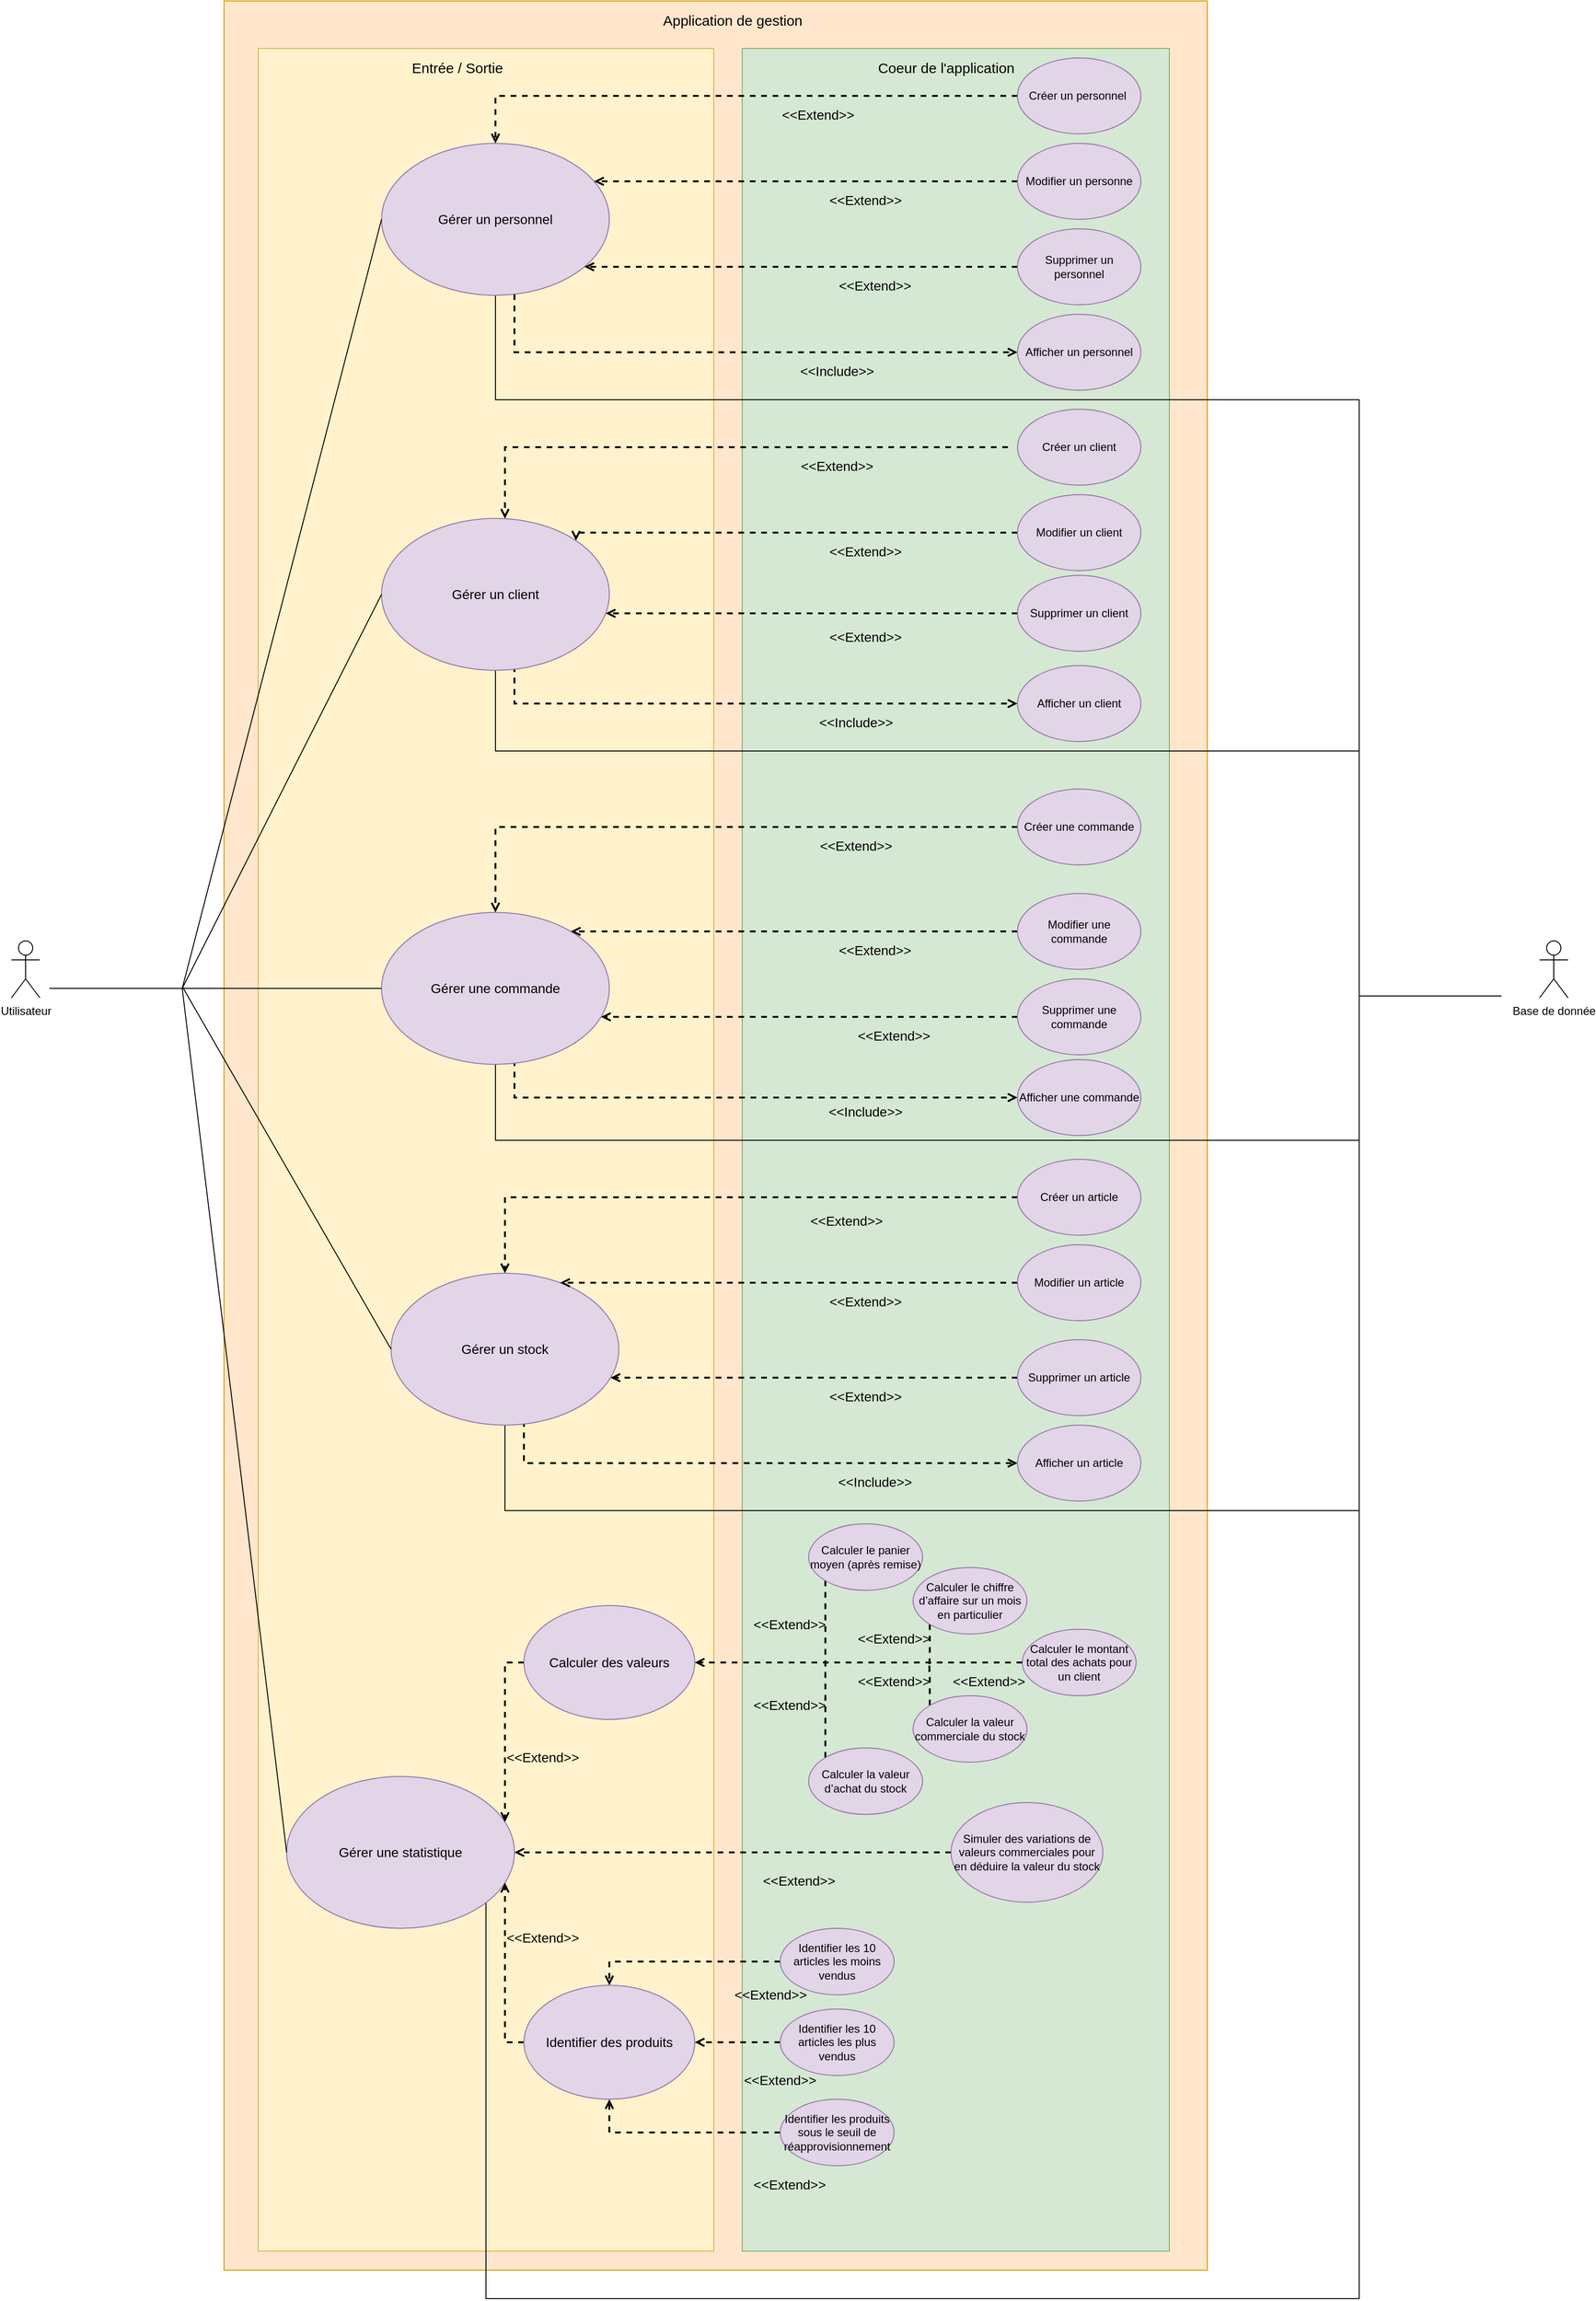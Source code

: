 <mxfile version="13.9.9" type="device"><diagram id="mXmKhh4k6MsNCOm2fM4t" name="Page-1"><mxGraphModel dx="3913" dy="2713" grid="1" gridSize="10" guides="1" tooltips="1" connect="1" arrows="1" fold="1" page="1" pageScale="1" pageWidth="827" pageHeight="1169" math="0" shadow="0"><root><mxCell id="0"/><mxCell id="1" parent="0"/><mxCell id="rpp3kg66Xh98duVElIh1-23" value="Utilisateur" style="shape=umlActor;verticalLabelPosition=bottom;verticalAlign=top;html=1;outlineConnect=0;" vertex="1" parent="1"><mxGeometry x="1130" y="1150" width="30" height="60" as="geometry"/></mxCell><mxCell id="rpp3kg66Xh98duVElIh1-80" value="" style="endArrow=none;html=1;" edge="1" parent="1"><mxGeometry width="50" height="50" relative="1" as="geometry"><mxPoint x="1170" y="1200" as="sourcePoint"/><mxPoint x="1310" y="1200" as="targetPoint"/></mxGeometry></mxCell><mxCell id="rpp3kg66Xh98duVElIh1-83" value="" style="rounded=0;whiteSpace=wrap;html=1;fillColor=#ffe6cc;strokeColor=#d79b00;" vertex="1" parent="1"><mxGeometry x="1354" y="160" width="1036" height="2390" as="geometry"/></mxCell><mxCell id="rpp3kg66Xh98duVElIh1-84" value="" style="rounded=0;whiteSpace=wrap;html=1;fillColor=#fff2cc;strokeColor=#d6b656;" vertex="1" parent="1"><mxGeometry x="1390" y="210" width="480" height="2320" as="geometry"/></mxCell><mxCell id="rpp3kg66Xh98duVElIh1-85" value="" style="rounded=0;whiteSpace=wrap;html=1;fillColor=#d5e8d4;strokeColor=#82b366;" vertex="1" parent="1"><mxGeometry x="1900" y="210" width="450" height="2320" as="geometry"/></mxCell><mxCell id="rpp3kg66Xh98duVElIh1-138" style="edgeStyle=orthogonalEdgeStyle;rounded=0;orthogonalLoop=1;jettySize=auto;html=1;endArrow=none;endFill=0;" edge="1" parent="1" source="rpp3kg66Xh98duVElIh1-89"><mxGeometry relative="1" as="geometry"><mxPoint x="2550" y="1190" as="targetPoint"/><Array as="points"><mxPoint x="1640" y="580"/><mxPoint x="2550" y="580"/></Array></mxGeometry></mxCell><mxCell id="rpp3kg66Xh98duVElIh1-201" style="edgeStyle=orthogonalEdgeStyle;rounded=0;orthogonalLoop=1;jettySize=auto;html=1;entryX=0;entryY=0.5;entryDx=0;entryDy=0;dashed=1;endArrow=open;endFill=0;strokeWidth=2;" edge="1" parent="1" source="rpp3kg66Xh98duVElIh1-89" target="rpp3kg66Xh98duVElIh1-174"><mxGeometry relative="1" as="geometry"><Array as="points"><mxPoint x="1660" y="447"/><mxPoint x="1660" y="530"/></Array></mxGeometry></mxCell><mxCell id="rpp3kg66Xh98duVElIh1-89" value="&lt;span&gt;&lt;font style=&quot;font-size: 14px&quot;&gt;Gérer un personnel&lt;/font&gt;&lt;/span&gt;" style="ellipse;whiteSpace=wrap;html=1;fillColor=#e1d5e7;strokeColor=#9673a6;" vertex="1" parent="1"><mxGeometry x="1520" y="310" width="240" height="160" as="geometry"/></mxCell><mxCell id="rpp3kg66Xh98duVElIh1-189" style="edgeStyle=orthogonalEdgeStyle;rounded=0;orthogonalLoop=1;jettySize=auto;html=1;entryX=0.5;entryY=0;entryDx=0;entryDy=0;endArrow=open;endFill=0;dashed=1;strokeWidth=2;" edge="1" parent="1" source="rpp3kg66Xh98duVElIh1-93" target="rpp3kg66Xh98duVElIh1-89"><mxGeometry relative="1" as="geometry"><Array as="points"><mxPoint x="1640" y="260"/></Array></mxGeometry></mxCell><mxCell id="rpp3kg66Xh98duVElIh1-93" value="Créer un personnel&amp;nbsp;" style="ellipse;whiteSpace=wrap;html=1;fillColor=#e1d5e7;strokeColor=#9673a6;" vertex="1" parent="1"><mxGeometry x="2190" y="220" width="130" height="80" as="geometry"/></mxCell><mxCell id="rpp3kg66Xh98duVElIh1-117" value="Base de donnée" style="shape=umlActor;verticalLabelPosition=bottom;verticalAlign=top;html=1;outlineConnect=0;" vertex="1" parent="1"><mxGeometry x="2740" y="1150" width="30" height="60" as="geometry"/></mxCell><mxCell id="rpp3kg66Xh98duVElIh1-171" style="edgeStyle=orthogonalEdgeStyle;rounded=0;orthogonalLoop=1;jettySize=auto;html=1;endArrow=none;endFill=0;" edge="1" parent="1" source="rpp3kg66Xh98duVElIh1-118"><mxGeometry relative="1" as="geometry"><mxPoint x="2550" y="1200" as="targetPoint"/><Array as="points"><mxPoint x="1630" y="2580"/><mxPoint x="2550" y="2580"/></Array></mxGeometry></mxCell><mxCell id="rpp3kg66Xh98duVElIh1-118" value="&lt;span&gt;&lt;font style=&quot;font-size: 14px&quot;&gt;Gérer une statistique&lt;/font&gt;&lt;/span&gt;" style="ellipse;whiteSpace=wrap;html=1;fillColor=#e1d5e7;strokeColor=#9673a6;" vertex="1" parent="1"><mxGeometry x="1420" y="2030" width="240" height="160" as="geometry"/></mxCell><mxCell id="rpp3kg66Xh98duVElIh1-170" style="edgeStyle=orthogonalEdgeStyle;rounded=0;orthogonalLoop=1;jettySize=auto;html=1;endArrow=none;endFill=0;" edge="1" parent="1" source="rpp3kg66Xh98duVElIh1-119"><mxGeometry relative="1" as="geometry"><mxPoint x="2550" y="1200" as="targetPoint"/><Array as="points"><mxPoint x="1650" y="1750"/><mxPoint x="2550" y="1750"/></Array></mxGeometry></mxCell><mxCell id="rpp3kg66Xh98duVElIh1-222" style="edgeStyle=orthogonalEdgeStyle;rounded=0;orthogonalLoop=1;jettySize=auto;html=1;exitX=1;exitY=1;exitDx=0;exitDy=0;entryX=0;entryY=0.5;entryDx=0;entryDy=0;dashed=1;endArrow=open;endFill=0;strokeWidth=2;" edge="1" parent="1" source="rpp3kg66Xh98duVElIh1-119" target="rpp3kg66Xh98duVElIh1-187"><mxGeometry relative="1" as="geometry"><Array as="points"><mxPoint x="1670" y="1637"/><mxPoint x="1670" y="1700"/></Array></mxGeometry></mxCell><mxCell id="rpp3kg66Xh98duVElIh1-119" value="&lt;span&gt;&lt;font style=&quot;font-size: 14px&quot;&gt;Gérer un stock&lt;/font&gt;&lt;/span&gt;" style="ellipse;whiteSpace=wrap;html=1;fillColor=#e1d5e7;strokeColor=#9673a6;" vertex="1" parent="1"><mxGeometry x="1530" y="1500" width="240" height="160" as="geometry"/></mxCell><mxCell id="rpp3kg66Xh98duVElIh1-135" style="edgeStyle=orthogonalEdgeStyle;rounded=0;orthogonalLoop=1;jettySize=auto;html=1;endArrow=none;endFill=0;" edge="1" parent="1" source="rpp3kg66Xh98duVElIh1-120"><mxGeometry relative="1" as="geometry"><mxPoint x="2550" y="1190" as="targetPoint"/><Array as="points"><mxPoint x="1640" y="950"/><mxPoint x="2550" y="950"/></Array></mxGeometry></mxCell><mxCell id="rpp3kg66Xh98duVElIh1-203" style="edgeStyle=orthogonalEdgeStyle;rounded=0;orthogonalLoop=1;jettySize=auto;html=1;exitX=1;exitY=1;exitDx=0;exitDy=0;entryX=0;entryY=0.5;entryDx=0;entryDy=0;dashed=1;endArrow=open;endFill=0;strokeWidth=2;" edge="1" parent="1" source="rpp3kg66Xh98duVElIh1-120" target="rpp3kg66Xh98duVElIh1-178"><mxGeometry relative="1" as="geometry"><Array as="points"><mxPoint x="1660" y="842"/><mxPoint x="1660" y="900"/></Array></mxGeometry></mxCell><mxCell id="rpp3kg66Xh98duVElIh1-120" value="&lt;span&gt;&lt;font style=&quot;font-size: 14px&quot;&gt;Gérer un client&lt;/font&gt;&lt;/span&gt;" style="ellipse;whiteSpace=wrap;html=1;fillColor=#e1d5e7;strokeColor=#9673a6;" vertex="1" parent="1"><mxGeometry x="1520" y="705" width="240" height="160" as="geometry"/></mxCell><mxCell id="rpp3kg66Xh98duVElIh1-169" style="edgeStyle=orthogonalEdgeStyle;rounded=0;orthogonalLoop=1;jettySize=auto;html=1;endArrow=none;endFill=0;" edge="1" parent="1" source="rpp3kg66Xh98duVElIh1-121"><mxGeometry relative="1" as="geometry"><mxPoint x="2550" y="1190" as="targetPoint"/><Array as="points"><mxPoint x="1640" y="1360"/><mxPoint x="2550" y="1360"/></Array></mxGeometry></mxCell><mxCell id="rpp3kg66Xh98duVElIh1-213" style="edgeStyle=orthogonalEdgeStyle;rounded=0;orthogonalLoop=1;jettySize=auto;html=1;exitX=1;exitY=1;exitDx=0;exitDy=0;dashed=1;endArrow=open;endFill=0;strokeWidth=2;" edge="1" parent="1" source="rpp3kg66Xh98duVElIh1-121" target="rpp3kg66Xh98duVElIh1-182"><mxGeometry relative="1" as="geometry"><Array as="points"><mxPoint x="1660" y="1257"/><mxPoint x="1660" y="1315"/></Array></mxGeometry></mxCell><mxCell id="rpp3kg66Xh98duVElIh1-121" value="&lt;span&gt;&lt;font style=&quot;font-size: 14px&quot;&gt;Gérer une commande&lt;/font&gt;&lt;/span&gt;" style="ellipse;whiteSpace=wrap;html=1;fillColor=#e1d5e7;strokeColor=#9673a6;" vertex="1" parent="1"><mxGeometry x="1520" y="1120" width="240" height="160" as="geometry"/></mxCell><mxCell id="rpp3kg66Xh98duVElIh1-122" value="" style="endArrow=none;html=1;entryX=0;entryY=0.5;entryDx=0;entryDy=0;" edge="1" parent="1" target="rpp3kg66Xh98duVElIh1-118"><mxGeometry width="50" height="50" relative="1" as="geometry"><mxPoint x="1310" y="1200" as="sourcePoint"/><mxPoint x="1320" y="1337.5" as="targetPoint"/></mxGeometry></mxCell><mxCell id="rpp3kg66Xh98duVElIh1-123" value="" style="endArrow=none;html=1;entryX=0;entryY=0.5;entryDx=0;entryDy=0;" edge="1" parent="1" target="rpp3kg66Xh98duVElIh1-119"><mxGeometry width="50" height="50" relative="1" as="geometry"><mxPoint x="1310" y="1198" as="sourcePoint"/><mxPoint x="1490" y="1242.5" as="targetPoint"/></mxGeometry></mxCell><mxCell id="rpp3kg66Xh98duVElIh1-124" value="" style="endArrow=none;html=1;entryX=0;entryY=0.5;entryDx=0;entryDy=0;" edge="1" parent="1" target="rpp3kg66Xh98duVElIh1-121"><mxGeometry width="50" height="50" relative="1" as="geometry"><mxPoint x="1310" y="1200" as="sourcePoint"/><mxPoint x="1595" y="1202" as="targetPoint"/></mxGeometry></mxCell><mxCell id="rpp3kg66Xh98duVElIh1-125" value="" style="endArrow=none;html=1;entryX=0;entryY=0.5;entryDx=0;entryDy=0;" edge="1" parent="1" target="rpp3kg66Xh98duVElIh1-120"><mxGeometry width="50" height="50" relative="1" as="geometry"><mxPoint x="1310" y="1200" as="sourcePoint"/><mxPoint x="1640" y="952.5" as="targetPoint"/></mxGeometry></mxCell><mxCell id="rpp3kg66Xh98duVElIh1-126" value="" style="endArrow=none;html=1;entryX=0;entryY=0.5;entryDx=0;entryDy=0;" edge="1" parent="1" target="rpp3kg66Xh98duVElIh1-89"><mxGeometry width="50" height="50" relative="1" as="geometry"><mxPoint x="1310" y="1200" as="sourcePoint"/><mxPoint x="1570" y="675" as="targetPoint"/></mxGeometry></mxCell><mxCell id="rpp3kg66Xh98duVElIh1-127" value="&lt;font style=&quot;font-size: 15px&quot;&gt;Application de gestion&lt;/font&gt;" style="text;html=1;strokeColor=none;fillColor=none;align=center;verticalAlign=middle;whiteSpace=wrap;rounded=0;" vertex="1" parent="1"><mxGeometry x="1810" y="170" width="160" height="20" as="geometry"/></mxCell><mxCell id="rpp3kg66Xh98duVElIh1-129" value="" style="endArrow=none;html=1;" edge="1" parent="1"><mxGeometry width="50" height="50" relative="1" as="geometry"><mxPoint x="2550" y="1208" as="sourcePoint"/><mxPoint x="2700" y="1208" as="targetPoint"/><Array as="points"><mxPoint x="2640" y="1208"/></Array></mxGeometry></mxCell><mxCell id="rpp3kg66Xh98duVElIh1-237" style="edgeStyle=orthogonalEdgeStyle;rounded=0;orthogonalLoop=1;jettySize=auto;html=1;exitX=0;exitY=1;exitDx=0;exitDy=0;dashed=1;endArrow=none;endFill=0;strokeWidth=2;" edge="1" parent="1" source="rpp3kg66Xh98duVElIh1-160"><mxGeometry relative="1" as="geometry"><mxPoint x="2097" y="1920.0" as="targetPoint"/></mxGeometry></mxCell><mxCell id="rpp3kg66Xh98duVElIh1-160" value="Calculer le chiffre d’affaire sur un mois en particulier&lt;br/&gt;" style="ellipse;whiteSpace=wrap;html=1;fillColor=#e1d5e7;strokeColor=#9673a6;" vertex="1" parent="1"><mxGeometry x="2080" y="1810" width="120" height="70" as="geometry"/></mxCell><mxCell id="rpp3kg66Xh98duVElIh1-234" style="edgeStyle=orthogonalEdgeStyle;rounded=0;orthogonalLoop=1;jettySize=auto;html=1;exitX=0;exitY=1;exitDx=0;exitDy=0;dashed=1;endArrow=none;endFill=0;strokeWidth=2;" edge="1" parent="1" source="rpp3kg66Xh98duVElIh1-161"><mxGeometry relative="1" as="geometry"><mxPoint x="1987.588" y="1920.0" as="targetPoint"/></mxGeometry></mxCell><mxCell id="rpp3kg66Xh98duVElIh1-161" value="Calculer le panier moyen (après remise)&lt;br/&gt;" style="ellipse;whiteSpace=wrap;html=1;fillColor=#e1d5e7;strokeColor=#9673a6;" vertex="1" parent="1"><mxGeometry x="1970" y="1764" width="120" height="70" as="geometry"/></mxCell><mxCell id="rpp3kg66Xh98duVElIh1-247" style="edgeStyle=orthogonalEdgeStyle;rounded=0;orthogonalLoop=1;jettySize=auto;html=1;exitX=0;exitY=0.5;exitDx=0;exitDy=0;dashed=1;endArrow=open;endFill=0;strokeWidth=2;" edge="1" parent="1" source="rpp3kg66Xh98duVElIh1-162" target="rpp3kg66Xh98duVElIh1-228"><mxGeometry relative="1" as="geometry"><Array as="points"><mxPoint x="1760" y="2405"/></Array></mxGeometry></mxCell><mxCell id="rpp3kg66Xh98duVElIh1-162" value="Identifier les produits sous le seuil de réapprovisionnement" style="ellipse;whiteSpace=wrap;html=1;fillColor=#e1d5e7;strokeColor=#9673a6;" vertex="1" parent="1"><mxGeometry x="1940" y="2370" width="120" height="70" as="geometry"/></mxCell><mxCell id="rpp3kg66Xh98duVElIh1-163" value="Calculer le montant total des achats pour un client&lt;br/&gt;" style="ellipse;whiteSpace=wrap;html=1;fillColor=#e1d5e7;strokeColor=#9673a6;" vertex="1" parent="1"><mxGeometry x="2195" y="1875" width="120" height="70" as="geometry"/></mxCell><mxCell id="rpp3kg66Xh98duVElIh1-246" style="edgeStyle=orthogonalEdgeStyle;rounded=0;orthogonalLoop=1;jettySize=auto;html=1;exitX=0;exitY=0.5;exitDx=0;exitDy=0;entryX=1;entryY=0.5;entryDx=0;entryDy=0;dashed=1;endArrow=open;endFill=0;strokeWidth=2;" edge="1" parent="1" source="rpp3kg66Xh98duVElIh1-164" target="rpp3kg66Xh98duVElIh1-228"><mxGeometry relative="1" as="geometry"><Array as="points"><mxPoint x="1920" y="2310"/><mxPoint x="1920" y="2310"/></Array></mxGeometry></mxCell><mxCell id="rpp3kg66Xh98duVElIh1-164" value="Identifier les 10 articles les plus vendus" style="ellipse;whiteSpace=wrap;html=1;fillColor=#e1d5e7;strokeColor=#9673a6;" vertex="1" parent="1"><mxGeometry x="1940" y="2275" width="120" height="70" as="geometry"/></mxCell><mxCell id="rpp3kg66Xh98duVElIh1-245" style="edgeStyle=orthogonalEdgeStyle;rounded=0;orthogonalLoop=1;jettySize=auto;html=1;dashed=1;endArrow=open;endFill=0;strokeWidth=2;" edge="1" parent="1" source="rpp3kg66Xh98duVElIh1-165" target="rpp3kg66Xh98duVElIh1-228"><mxGeometry relative="1" as="geometry"><Array as="points"><mxPoint x="1760" y="2225"/></Array></mxGeometry></mxCell><mxCell id="rpp3kg66Xh98duVElIh1-165" value="Identifier les 10 articles les moins vendus&lt;br/&gt;" style="ellipse;whiteSpace=wrap;html=1;fillColor=#e1d5e7;strokeColor=#9673a6;" vertex="1" parent="1"><mxGeometry x="1940" y="2190" width="120" height="70" as="geometry"/></mxCell><mxCell id="rpp3kg66Xh98duVElIh1-236" style="edgeStyle=orthogonalEdgeStyle;rounded=0;orthogonalLoop=1;jettySize=auto;html=1;exitX=0;exitY=0;exitDx=0;exitDy=0;dashed=1;endArrow=none;endFill=0;strokeWidth=2;" edge="1" parent="1" source="rpp3kg66Xh98duVElIh1-166"><mxGeometry relative="1" as="geometry"><mxPoint x="2097" y="1910.0" as="targetPoint"/></mxGeometry></mxCell><mxCell id="rpp3kg66Xh98duVElIh1-166" value="Calculer la valeur commerciale du stock&lt;br/&gt;" style="ellipse;whiteSpace=wrap;html=1;fillColor=#e1d5e7;strokeColor=#9673a6;" vertex="1" parent="1"><mxGeometry x="2080" y="1945" width="120" height="70" as="geometry"/></mxCell><mxCell id="rpp3kg66Xh98duVElIh1-235" style="edgeStyle=orthogonalEdgeStyle;rounded=0;orthogonalLoop=1;jettySize=auto;html=1;exitX=0;exitY=0;exitDx=0;exitDy=0;dashed=1;endArrow=none;endFill=0;strokeWidth=2;" edge="1" parent="1" source="rpp3kg66Xh98duVElIh1-167"><mxGeometry relative="1" as="geometry"><mxPoint x="1987.588" y="1910.0" as="targetPoint"/></mxGeometry></mxCell><mxCell id="rpp3kg66Xh98duVElIh1-167" value="Calculer la valeur d’achat du stock" style="ellipse;whiteSpace=wrap;html=1;fillColor=#e1d5e7;strokeColor=#9673a6;" vertex="1" parent="1"><mxGeometry x="1970" y="2000" width="120" height="70" as="geometry"/></mxCell><mxCell id="rpp3kg66Xh98duVElIh1-229" style="edgeStyle=orthogonalEdgeStyle;rounded=0;orthogonalLoop=1;jettySize=auto;html=1;entryX=1;entryY=0.5;entryDx=0;entryDy=0;dashed=1;endArrow=open;endFill=0;strokeWidth=2;" edge="1" parent="1" source="rpp3kg66Xh98duVElIh1-168" target="rpp3kg66Xh98duVElIh1-118"><mxGeometry relative="1" as="geometry"><Array as="points"><mxPoint x="2010" y="2110"/><mxPoint x="2010" y="2110"/></Array></mxGeometry></mxCell><mxCell id="rpp3kg66Xh98duVElIh1-168" value="Simuler des variations de valeurs commerciales pour en déduire la valeur du stock" style="ellipse;whiteSpace=wrap;html=1;fillColor=#e1d5e7;strokeColor=#9673a6;" vertex="1" parent="1"><mxGeometry x="2120" y="2057.5" width="160" height="105" as="geometry"/></mxCell><mxCell id="rpp3kg66Xh98duVElIh1-190" style="edgeStyle=orthogonalEdgeStyle;rounded=0;orthogonalLoop=1;jettySize=auto;html=1;exitX=0;exitY=0.5;exitDx=0;exitDy=0;endArrow=open;endFill=0;dashed=1;strokeWidth=2;" edge="1" parent="1" source="rpp3kg66Xh98duVElIh1-172" target="rpp3kg66Xh98duVElIh1-89"><mxGeometry relative="1" as="geometry"><Array as="points"><mxPoint x="1850" y="350"/><mxPoint x="1850" y="350"/></Array></mxGeometry></mxCell><mxCell id="rpp3kg66Xh98duVElIh1-172" value="Modifier un personne" style="ellipse;whiteSpace=wrap;html=1;fillColor=#e1d5e7;strokeColor=#9673a6;" vertex="1" parent="1"><mxGeometry x="2190" y="310" width="130" height="80" as="geometry"/></mxCell><mxCell id="rpp3kg66Xh98duVElIh1-191" style="edgeStyle=orthogonalEdgeStyle;rounded=0;orthogonalLoop=1;jettySize=auto;html=1;endArrow=open;endFill=0;dashed=1;strokeWidth=2;" edge="1" parent="1" source="rpp3kg66Xh98duVElIh1-173" target="rpp3kg66Xh98duVElIh1-89"><mxGeometry relative="1" as="geometry"><Array as="points"><mxPoint x="1860" y="440"/><mxPoint x="1860" y="440"/></Array></mxGeometry></mxCell><mxCell id="rpp3kg66Xh98duVElIh1-173" value="Supprimer un personnel" style="ellipse;whiteSpace=wrap;html=1;fillColor=#e1d5e7;strokeColor=#9673a6;" vertex="1" parent="1"><mxGeometry x="2190" y="400" width="130" height="80" as="geometry"/></mxCell><mxCell id="rpp3kg66Xh98duVElIh1-174" value="Afficher un personnel" style="ellipse;whiteSpace=wrap;html=1;fillColor=#e1d5e7;strokeColor=#9673a6;" vertex="1" parent="1"><mxGeometry x="2190" y="490" width="130" height="80" as="geometry"/></mxCell><mxCell id="rpp3kg66Xh98duVElIh1-175" value="Créer un client" style="ellipse;whiteSpace=wrap;html=1;fillColor=#e1d5e7;strokeColor=#9673a6;" vertex="1" parent="1"><mxGeometry x="2190" y="590" width="130" height="80" as="geometry"/></mxCell><mxCell id="rpp3kg66Xh98duVElIh1-200" style="edgeStyle=orthogonalEdgeStyle;rounded=0;orthogonalLoop=1;jettySize=auto;html=1;entryX=1;entryY=0;entryDx=0;entryDy=0;dashed=1;endArrow=open;endFill=0;strokeWidth=2;" edge="1" parent="1" source="rpp3kg66Xh98duVElIh1-176" target="rpp3kg66Xh98duVElIh1-120"><mxGeometry relative="1" as="geometry"><Array as="points"><mxPoint x="1725" y="720"/></Array></mxGeometry></mxCell><mxCell id="rpp3kg66Xh98duVElIh1-176" value="Modifier un client" style="ellipse;whiteSpace=wrap;html=1;fillColor=#e1d5e7;strokeColor=#9673a6;" vertex="1" parent="1"><mxGeometry x="2190" y="680" width="130" height="80" as="geometry"/></mxCell><mxCell id="rpp3kg66Xh98duVElIh1-202" style="edgeStyle=orthogonalEdgeStyle;rounded=0;orthogonalLoop=1;jettySize=auto;html=1;dashed=1;endArrow=open;endFill=0;strokeWidth=2;" edge="1" parent="1" source="rpp3kg66Xh98duVElIh1-177" target="rpp3kg66Xh98duVElIh1-120"><mxGeometry relative="1" as="geometry"><Array as="points"><mxPoint x="1870" y="805"/><mxPoint x="1870" y="805"/></Array></mxGeometry></mxCell><mxCell id="rpp3kg66Xh98duVElIh1-177" value="Supprimer un client" style="ellipse;whiteSpace=wrap;html=1;fillColor=#e1d5e7;strokeColor=#9673a6;" vertex="1" parent="1"><mxGeometry x="2190" y="765" width="130" height="80" as="geometry"/></mxCell><mxCell id="rpp3kg66Xh98duVElIh1-178" value="Afficher un client" style="ellipse;whiteSpace=wrap;html=1;fillColor=#e1d5e7;strokeColor=#9673a6;" vertex="1" parent="1"><mxGeometry x="2190" y="860" width="130" height="80" as="geometry"/></mxCell><mxCell id="rpp3kg66Xh98duVElIh1-210" style="edgeStyle=orthogonalEdgeStyle;rounded=0;orthogonalLoop=1;jettySize=auto;html=1;exitX=0;exitY=0.5;exitDx=0;exitDy=0;dashed=1;endArrow=open;endFill=0;strokeWidth=2;" edge="1" parent="1" source="rpp3kg66Xh98duVElIh1-179" target="rpp3kg66Xh98duVElIh1-121"><mxGeometry relative="1" as="geometry"/></mxCell><mxCell id="rpp3kg66Xh98duVElIh1-179" value="Créer une commande" style="ellipse;whiteSpace=wrap;html=1;fillColor=#e1d5e7;strokeColor=#9673a6;" vertex="1" parent="1"><mxGeometry x="2190" y="990" width="130" height="80" as="geometry"/></mxCell><mxCell id="rpp3kg66Xh98duVElIh1-211" style="edgeStyle=orthogonalEdgeStyle;rounded=0;orthogonalLoop=1;jettySize=auto;html=1;exitX=0;exitY=0.5;exitDx=0;exitDy=0;dashed=1;endArrow=open;endFill=0;strokeWidth=2;" edge="1" parent="1" source="rpp3kg66Xh98duVElIh1-180" target="rpp3kg66Xh98duVElIh1-121"><mxGeometry relative="1" as="geometry"><Array as="points"><mxPoint x="1720" y="1140"/><mxPoint x="1720" y="1140"/></Array></mxGeometry></mxCell><mxCell id="rpp3kg66Xh98duVElIh1-180" value="Modifier une commande" style="ellipse;whiteSpace=wrap;html=1;fillColor=#e1d5e7;strokeColor=#9673a6;" vertex="1" parent="1"><mxGeometry x="2190" y="1100" width="130" height="80" as="geometry"/></mxCell><mxCell id="rpp3kg66Xh98duVElIh1-212" style="edgeStyle=orthogonalEdgeStyle;rounded=0;orthogonalLoop=1;jettySize=auto;html=1;exitX=0;exitY=0.5;exitDx=0;exitDy=0;dashed=1;endArrow=open;endFill=0;strokeWidth=2;" edge="1" parent="1" source="rpp3kg66Xh98duVElIh1-181" target="rpp3kg66Xh98duVElIh1-121"><mxGeometry relative="1" as="geometry"><Array as="points"><mxPoint x="1870" y="1230"/><mxPoint x="1870" y="1230"/></Array></mxGeometry></mxCell><mxCell id="rpp3kg66Xh98duVElIh1-181" value="Supprimer une commande" style="ellipse;whiteSpace=wrap;html=1;fillColor=#e1d5e7;strokeColor=#9673a6;" vertex="1" parent="1"><mxGeometry x="2190" y="1190" width="130" height="80" as="geometry"/></mxCell><mxCell id="rpp3kg66Xh98duVElIh1-182" value="Afficher une commande" style="ellipse;whiteSpace=wrap;html=1;fillColor=#e1d5e7;strokeColor=#9673a6;" vertex="1" parent="1"><mxGeometry x="2190" y="1275" width="130" height="80" as="geometry"/></mxCell><mxCell id="rpp3kg66Xh98duVElIh1-218" style="edgeStyle=orthogonalEdgeStyle;rounded=0;orthogonalLoop=1;jettySize=auto;html=1;exitX=0;exitY=0.5;exitDx=0;exitDy=0;dashed=1;endArrow=open;endFill=0;strokeWidth=2;" edge="1" parent="1" source="rpp3kg66Xh98duVElIh1-184" target="rpp3kg66Xh98duVElIh1-119"><mxGeometry relative="1" as="geometry"/></mxCell><mxCell id="rpp3kg66Xh98duVElIh1-184" value="Créer un article" style="ellipse;whiteSpace=wrap;html=1;fillColor=#e1d5e7;strokeColor=#9673a6;" vertex="1" parent="1"><mxGeometry x="2190" y="1380" width="130" height="80" as="geometry"/></mxCell><mxCell id="rpp3kg66Xh98duVElIh1-219" style="edgeStyle=orthogonalEdgeStyle;rounded=0;orthogonalLoop=1;jettySize=auto;html=1;exitX=0;exitY=0.5;exitDx=0;exitDy=0;dashed=1;endArrow=open;endFill=0;strokeWidth=2;" edge="1" parent="1" source="rpp3kg66Xh98duVElIh1-185" target="rpp3kg66Xh98duVElIh1-119"><mxGeometry relative="1" as="geometry"><Array as="points"><mxPoint x="1880" y="1510"/><mxPoint x="1880" y="1510"/></Array></mxGeometry></mxCell><mxCell id="rpp3kg66Xh98duVElIh1-185" value="Modifier un article" style="ellipse;whiteSpace=wrap;html=1;fillColor=#e1d5e7;strokeColor=#9673a6;" vertex="1" parent="1"><mxGeometry x="2190" y="1470" width="130" height="80" as="geometry"/></mxCell><mxCell id="rpp3kg66Xh98duVElIh1-220" style="edgeStyle=orthogonalEdgeStyle;rounded=0;orthogonalLoop=1;jettySize=auto;html=1;exitX=0;exitY=0.5;exitDx=0;exitDy=0;dashed=1;endArrow=open;endFill=0;strokeWidth=2;" edge="1" parent="1" source="rpp3kg66Xh98duVElIh1-186" target="rpp3kg66Xh98duVElIh1-119"><mxGeometry relative="1" as="geometry"><Array as="points"><mxPoint x="1870" y="1610"/><mxPoint x="1870" y="1610"/></Array></mxGeometry></mxCell><mxCell id="rpp3kg66Xh98duVElIh1-186" value="Supprimer un article" style="ellipse;whiteSpace=wrap;html=1;fillColor=#e1d5e7;strokeColor=#9673a6;" vertex="1" parent="1"><mxGeometry x="2190" y="1570" width="130" height="80" as="geometry"/></mxCell><mxCell id="rpp3kg66Xh98duVElIh1-187" value="Afficher un article" style="ellipse;whiteSpace=wrap;html=1;fillColor=#e1d5e7;strokeColor=#9673a6;" vertex="1" parent="1"><mxGeometry x="2190" y="1660" width="130" height="80" as="geometry"/></mxCell><mxCell id="rpp3kg66Xh98duVElIh1-193" value="&lt;font style=&quot;font-size: 14px&quot;&gt;&amp;lt;&amp;lt;Extend&amp;gt;&amp;gt;&lt;/font&gt;" style="text;html=1;strokeColor=none;fillColor=none;align=center;verticalAlign=middle;whiteSpace=wrap;rounded=0;" vertex="1" parent="1"><mxGeometry x="1960" y="270" width="40" height="20" as="geometry"/></mxCell><mxCell id="rpp3kg66Xh98duVElIh1-195" value="&lt;font style=&quot;font-size: 14px&quot;&gt;&amp;lt;&amp;lt;Extend&amp;gt;&amp;gt;&lt;/font&gt;" style="text;html=1;strokeColor=none;fillColor=none;align=center;verticalAlign=middle;whiteSpace=wrap;rounded=0;" vertex="1" parent="1"><mxGeometry x="2010" y="360" width="40" height="20" as="geometry"/></mxCell><mxCell id="rpp3kg66Xh98duVElIh1-196" value="&lt;font style=&quot;font-size: 14px&quot;&gt;&amp;lt;&amp;lt;Extend&amp;gt;&amp;gt;&lt;/font&gt;" style="text;html=1;strokeColor=none;fillColor=none;align=center;verticalAlign=middle;whiteSpace=wrap;rounded=0;" vertex="1" parent="1"><mxGeometry x="2020" y="450" width="40" height="20" as="geometry"/></mxCell><mxCell id="rpp3kg66Xh98duVElIh1-197" value="&lt;font style=&quot;font-size: 14px&quot;&gt;&amp;lt;&amp;lt;Include&amp;gt;&amp;gt;&lt;/font&gt;" style="text;html=1;strokeColor=none;fillColor=none;align=center;verticalAlign=middle;whiteSpace=wrap;rounded=0;" vertex="1" parent="1"><mxGeometry x="1980" y="540" width="40" height="20" as="geometry"/></mxCell><mxCell id="rpp3kg66Xh98duVElIh1-198" style="edgeStyle=orthogonalEdgeStyle;rounded=0;orthogonalLoop=1;jettySize=auto;html=1;endArrow=open;endFill=0;dashed=1;strokeWidth=2;" edge="1" parent="1" target="rpp3kg66Xh98duVElIh1-120"><mxGeometry relative="1" as="geometry"><mxPoint x="2180" y="630.0" as="sourcePoint"/><mxPoint x="1630" y="680" as="targetPoint"/><Array as="points"><mxPoint x="1650" y="630"/></Array></mxGeometry></mxCell><mxCell id="rpp3kg66Xh98duVElIh1-204" value="&lt;font style=&quot;font-size: 14px&quot;&gt;&amp;lt;&amp;lt;Include&amp;gt;&amp;gt;&lt;/font&gt;" style="text;html=1;strokeColor=none;fillColor=none;align=center;verticalAlign=middle;whiteSpace=wrap;rounded=0;" vertex="1" parent="1"><mxGeometry x="2000" y="910" width="40" height="20" as="geometry"/></mxCell><mxCell id="rpp3kg66Xh98duVElIh1-206" value="&lt;font style=&quot;font-size: 14px&quot;&gt;&amp;lt;&amp;lt;Extend&amp;gt;&amp;gt;&lt;/font&gt;" style="text;html=1;strokeColor=none;fillColor=none;align=center;verticalAlign=middle;whiteSpace=wrap;rounded=0;" vertex="1" parent="1"><mxGeometry x="2010" y="820" width="40" height="20" as="geometry"/></mxCell><mxCell id="rpp3kg66Xh98duVElIh1-207" value="&lt;font style=&quot;font-size: 14px&quot;&gt;&amp;lt;&amp;lt;Extend&amp;gt;&amp;gt;&lt;/font&gt;" style="text;html=1;strokeColor=none;fillColor=none;align=center;verticalAlign=middle;whiteSpace=wrap;rounded=0;" vertex="1" parent="1"><mxGeometry x="1980" y="640" width="40" height="20" as="geometry"/></mxCell><mxCell id="rpp3kg66Xh98duVElIh1-208" value="&lt;font style=&quot;font-size: 14px&quot;&gt;&amp;lt;&amp;lt;Extend&amp;gt;&amp;gt;&lt;/font&gt;" style="text;html=1;strokeColor=none;fillColor=none;align=center;verticalAlign=middle;whiteSpace=wrap;rounded=0;" vertex="1" parent="1"><mxGeometry x="2010" y="729.5" width="40" height="20" as="geometry"/></mxCell><mxCell id="rpp3kg66Xh98duVElIh1-214" value="&lt;font style=&quot;font-size: 14px&quot;&gt;&amp;lt;&amp;lt;Extend&amp;gt;&amp;gt;&lt;/font&gt;" style="text;html=1;strokeColor=none;fillColor=none;align=center;verticalAlign=middle;whiteSpace=wrap;rounded=0;" vertex="1" parent="1"><mxGeometry x="2000" y="1040" width="40" height="20" as="geometry"/></mxCell><mxCell id="rpp3kg66Xh98duVElIh1-215" value="&lt;font style=&quot;font-size: 14px&quot;&gt;&amp;lt;&amp;lt;Extend&amp;gt;&amp;gt;&lt;/font&gt;" style="text;html=1;strokeColor=none;fillColor=none;align=center;verticalAlign=middle;whiteSpace=wrap;rounded=0;" vertex="1" parent="1"><mxGeometry x="2020" y="1150" width="40" height="20" as="geometry"/></mxCell><mxCell id="rpp3kg66Xh98duVElIh1-216" value="&lt;font style=&quot;font-size: 14px&quot;&gt;&amp;lt;&amp;lt;Extend&amp;gt;&amp;gt;&lt;/font&gt;" style="text;html=1;strokeColor=none;fillColor=none;align=center;verticalAlign=middle;whiteSpace=wrap;rounded=0;" vertex="1" parent="1"><mxGeometry x="2040" y="1240" width="40" height="20" as="geometry"/></mxCell><mxCell id="rpp3kg66Xh98duVElIh1-217" value="&lt;font style=&quot;font-size: 14px&quot;&gt;&amp;lt;&amp;lt;Include&amp;gt;&amp;gt;&lt;/font&gt;" style="text;html=1;strokeColor=none;fillColor=none;align=center;verticalAlign=middle;whiteSpace=wrap;rounded=0;" vertex="1" parent="1"><mxGeometry x="2010" y="1320" width="40" height="20" as="geometry"/></mxCell><mxCell id="rpp3kg66Xh98duVElIh1-223" value="&lt;font style=&quot;font-size: 14px&quot;&gt;&amp;lt;&amp;lt;Extend&amp;gt;&amp;gt;&lt;/font&gt;" style="text;html=1;strokeColor=none;fillColor=none;align=center;verticalAlign=middle;whiteSpace=wrap;rounded=0;" vertex="1" parent="1"><mxGeometry x="1990" y="1435" width="40" height="20" as="geometry"/></mxCell><mxCell id="rpp3kg66Xh98duVElIh1-224" value="&lt;font style=&quot;font-size: 14px&quot;&gt;&amp;lt;&amp;lt;Extend&amp;gt;&amp;gt;&lt;/font&gt;" style="text;html=1;strokeColor=none;fillColor=none;align=center;verticalAlign=middle;whiteSpace=wrap;rounded=0;" vertex="1" parent="1"><mxGeometry x="2010" y="1620" width="40" height="20" as="geometry"/></mxCell><mxCell id="rpp3kg66Xh98duVElIh1-225" value="&lt;font style=&quot;font-size: 14px&quot;&gt;&amp;lt;&amp;lt;Extend&amp;gt;&amp;gt;&lt;/font&gt;" style="text;html=1;strokeColor=none;fillColor=none;align=center;verticalAlign=middle;whiteSpace=wrap;rounded=0;" vertex="1" parent="1"><mxGeometry x="2010" y="1520" width="40" height="20" as="geometry"/></mxCell><mxCell id="rpp3kg66Xh98duVElIh1-226" value="&lt;font style=&quot;font-size: 14px&quot;&gt;&amp;lt;&amp;lt;Include&amp;gt;&amp;gt;&lt;/font&gt;" style="text;html=1;strokeColor=none;fillColor=none;align=center;verticalAlign=middle;whiteSpace=wrap;rounded=0;" vertex="1" parent="1"><mxGeometry x="2020" y="1710" width="40" height="20" as="geometry"/></mxCell><mxCell id="rpp3kg66Xh98duVElIh1-231" style="edgeStyle=orthogonalEdgeStyle;rounded=0;orthogonalLoop=1;jettySize=auto;html=1;dashed=1;endArrow=open;endFill=0;strokeWidth=2;" edge="1" parent="1" source="rpp3kg66Xh98duVElIh1-227" target="rpp3kg66Xh98duVElIh1-118"><mxGeometry relative="1" as="geometry"><Array as="points"><mxPoint x="1650" y="1910"/></Array></mxGeometry></mxCell><mxCell id="rpp3kg66Xh98duVElIh1-227" value="&lt;span&gt;&lt;font style=&quot;font-size: 14px&quot;&gt;Calculer des valeurs&lt;/font&gt;&lt;/span&gt;" style="ellipse;whiteSpace=wrap;html=1;fillColor=#e1d5e7;strokeColor=#9673a6;" vertex="1" parent="1"><mxGeometry x="1670" y="1850" width="180" height="120" as="geometry"/></mxCell><mxCell id="rpp3kg66Xh98duVElIh1-230" style="edgeStyle=orthogonalEdgeStyle;rounded=0;orthogonalLoop=1;jettySize=auto;html=1;dashed=1;endArrow=open;endFill=0;strokeWidth=2;" edge="1" parent="1" source="rpp3kg66Xh98duVElIh1-228" target="rpp3kg66Xh98duVElIh1-118"><mxGeometry relative="1" as="geometry"><Array as="points"><mxPoint x="1650" y="2310"/></Array></mxGeometry></mxCell><mxCell id="rpp3kg66Xh98duVElIh1-228" value="&lt;span style=&quot;font-size: 14px&quot;&gt;Identifier des produits&lt;/span&gt;" style="ellipse;whiteSpace=wrap;html=1;fillColor=#e1d5e7;strokeColor=#9673a6;" vertex="1" parent="1"><mxGeometry x="1670" y="2250" width="180" height="120" as="geometry"/></mxCell><mxCell id="rpp3kg66Xh98duVElIh1-238" value="" style="endArrow=open;dashed=1;html=1;strokeWidth=2;entryX=1;entryY=0.5;entryDx=0;entryDy=0;endFill=0;exitX=0;exitY=0.5;exitDx=0;exitDy=0;" edge="1" parent="1" source="rpp3kg66Xh98duVElIh1-163" target="rpp3kg66Xh98duVElIh1-227"><mxGeometry width="50" height="50" relative="1" as="geometry"><mxPoint x="2150" y="1950" as="sourcePoint"/><mxPoint x="2200" y="1900" as="targetPoint"/></mxGeometry></mxCell><mxCell id="rpp3kg66Xh98duVElIh1-239" value="&lt;font style=&quot;font-size: 14px&quot;&gt;&amp;lt;&amp;lt;Extend&amp;gt;&amp;gt;&lt;/font&gt;" style="text;html=1;strokeColor=none;fillColor=none;align=center;verticalAlign=middle;whiteSpace=wrap;rounded=0;" vertex="1" parent="1"><mxGeometry x="1930" y="1860" width="40" height="20" as="geometry"/></mxCell><mxCell id="rpp3kg66Xh98duVElIh1-240" value="&lt;font style=&quot;font-size: 14px&quot;&gt;&amp;lt;&amp;lt;Extend&amp;gt;&amp;gt;&lt;/font&gt;" style="text;html=1;strokeColor=none;fillColor=none;align=center;verticalAlign=middle;whiteSpace=wrap;rounded=0;" vertex="1" parent="1"><mxGeometry x="1930" y="1945" width="40" height="20" as="geometry"/></mxCell><mxCell id="rpp3kg66Xh98duVElIh1-241" value="&lt;font style=&quot;font-size: 14px&quot;&gt;&amp;lt;&amp;lt;Extend&amp;gt;&amp;gt;&lt;/font&gt;" style="text;html=1;strokeColor=none;fillColor=none;align=center;verticalAlign=middle;whiteSpace=wrap;rounded=0;" vertex="1" parent="1"><mxGeometry x="2040" y="1920" width="40" height="20" as="geometry"/></mxCell><mxCell id="rpp3kg66Xh98duVElIh1-242" value="&lt;font style=&quot;font-size: 14px&quot;&gt;&amp;lt;&amp;lt;Extend&amp;gt;&amp;gt;&lt;/font&gt;" style="text;html=1;strokeColor=none;fillColor=none;align=center;verticalAlign=middle;whiteSpace=wrap;rounded=0;" vertex="1" parent="1"><mxGeometry x="2040" y="1875" width="40" height="20" as="geometry"/></mxCell><mxCell id="rpp3kg66Xh98duVElIh1-243" value="&lt;font style=&quot;font-size: 14px&quot;&gt;&amp;lt;&amp;lt;Extend&amp;gt;&amp;gt;&lt;/font&gt;" style="text;html=1;strokeColor=none;fillColor=none;align=center;verticalAlign=middle;whiteSpace=wrap;rounded=0;" vertex="1" parent="1"><mxGeometry x="2140" y="1920" width="40" height="20" as="geometry"/></mxCell><mxCell id="rpp3kg66Xh98duVElIh1-244" value="&lt;font style=&quot;font-size: 14px&quot;&gt;&amp;lt;&amp;lt;Extend&amp;gt;&amp;gt;&lt;/font&gt;" style="text;html=1;strokeColor=none;fillColor=none;align=center;verticalAlign=middle;whiteSpace=wrap;rounded=0;" vertex="1" parent="1"><mxGeometry x="1940" y="2130" width="40" height="20" as="geometry"/></mxCell><mxCell id="rpp3kg66Xh98duVElIh1-248" value="&lt;font style=&quot;font-size: 14px&quot;&gt;&amp;lt;&amp;lt;Extend&amp;gt;&amp;gt;&lt;/font&gt;" style="text;html=1;strokeColor=none;fillColor=none;align=center;verticalAlign=middle;whiteSpace=wrap;rounded=0;" vertex="1" parent="1"><mxGeometry x="1910" y="2250" width="40" height="20" as="geometry"/></mxCell><mxCell id="rpp3kg66Xh98duVElIh1-249" value="&lt;font style=&quot;font-size: 14px&quot;&gt;&amp;lt;&amp;lt;Extend&amp;gt;&amp;gt;&lt;/font&gt;" style="text;html=1;strokeColor=none;fillColor=none;align=center;verticalAlign=middle;whiteSpace=wrap;rounded=0;" vertex="1" parent="1"><mxGeometry x="1920" y="2340" width="40" height="20" as="geometry"/></mxCell><mxCell id="rpp3kg66Xh98duVElIh1-250" value="&lt;font style=&quot;font-size: 14px&quot;&gt;&amp;lt;&amp;lt;Extend&amp;gt;&amp;gt;&lt;/font&gt;" style="text;html=1;strokeColor=none;fillColor=none;align=center;verticalAlign=middle;whiteSpace=wrap;rounded=0;" vertex="1" parent="1"><mxGeometry x="1930" y="2450" width="40" height="20" as="geometry"/></mxCell><mxCell id="rpp3kg66Xh98duVElIh1-251" value="&lt;font style=&quot;font-size: 15px&quot;&gt;Entrée / Sortie&lt;/font&gt;" style="text;html=1;strokeColor=none;fillColor=none;align=center;verticalAlign=middle;whiteSpace=wrap;rounded=0;" vertex="1" parent="1"><mxGeometry x="1520" y="220" width="160" height="20" as="geometry"/></mxCell><mxCell id="rpp3kg66Xh98duVElIh1-252" value="&lt;font style=&quot;font-size: 15px&quot;&gt;Coeur de l'application&lt;/font&gt;" style="text;html=1;strokeColor=none;fillColor=none;align=center;verticalAlign=middle;whiteSpace=wrap;rounded=0;" vertex="1" parent="1"><mxGeometry x="2035" y="220" width="160" height="20" as="geometry"/></mxCell><mxCell id="rpp3kg66Xh98duVElIh1-253" value="&lt;font style=&quot;font-size: 14px&quot;&gt;&amp;lt;&amp;lt;Extend&amp;gt;&amp;gt;&lt;/font&gt;" style="text;html=1;strokeColor=none;fillColor=none;align=center;verticalAlign=middle;whiteSpace=wrap;rounded=0;" vertex="1" parent="1"><mxGeometry x="1670" y="2000" width="40" height="20" as="geometry"/></mxCell><mxCell id="rpp3kg66Xh98duVElIh1-254" value="&lt;font style=&quot;font-size: 14px&quot;&gt;&amp;lt;&amp;lt;Extend&amp;gt;&amp;gt;&lt;/font&gt;" style="text;html=1;strokeColor=none;fillColor=none;align=center;verticalAlign=middle;whiteSpace=wrap;rounded=0;" vertex="1" parent="1"><mxGeometry x="1670" y="2190" width="40" height="20" as="geometry"/></mxCell></root></mxGraphModel></diagram></mxfile>